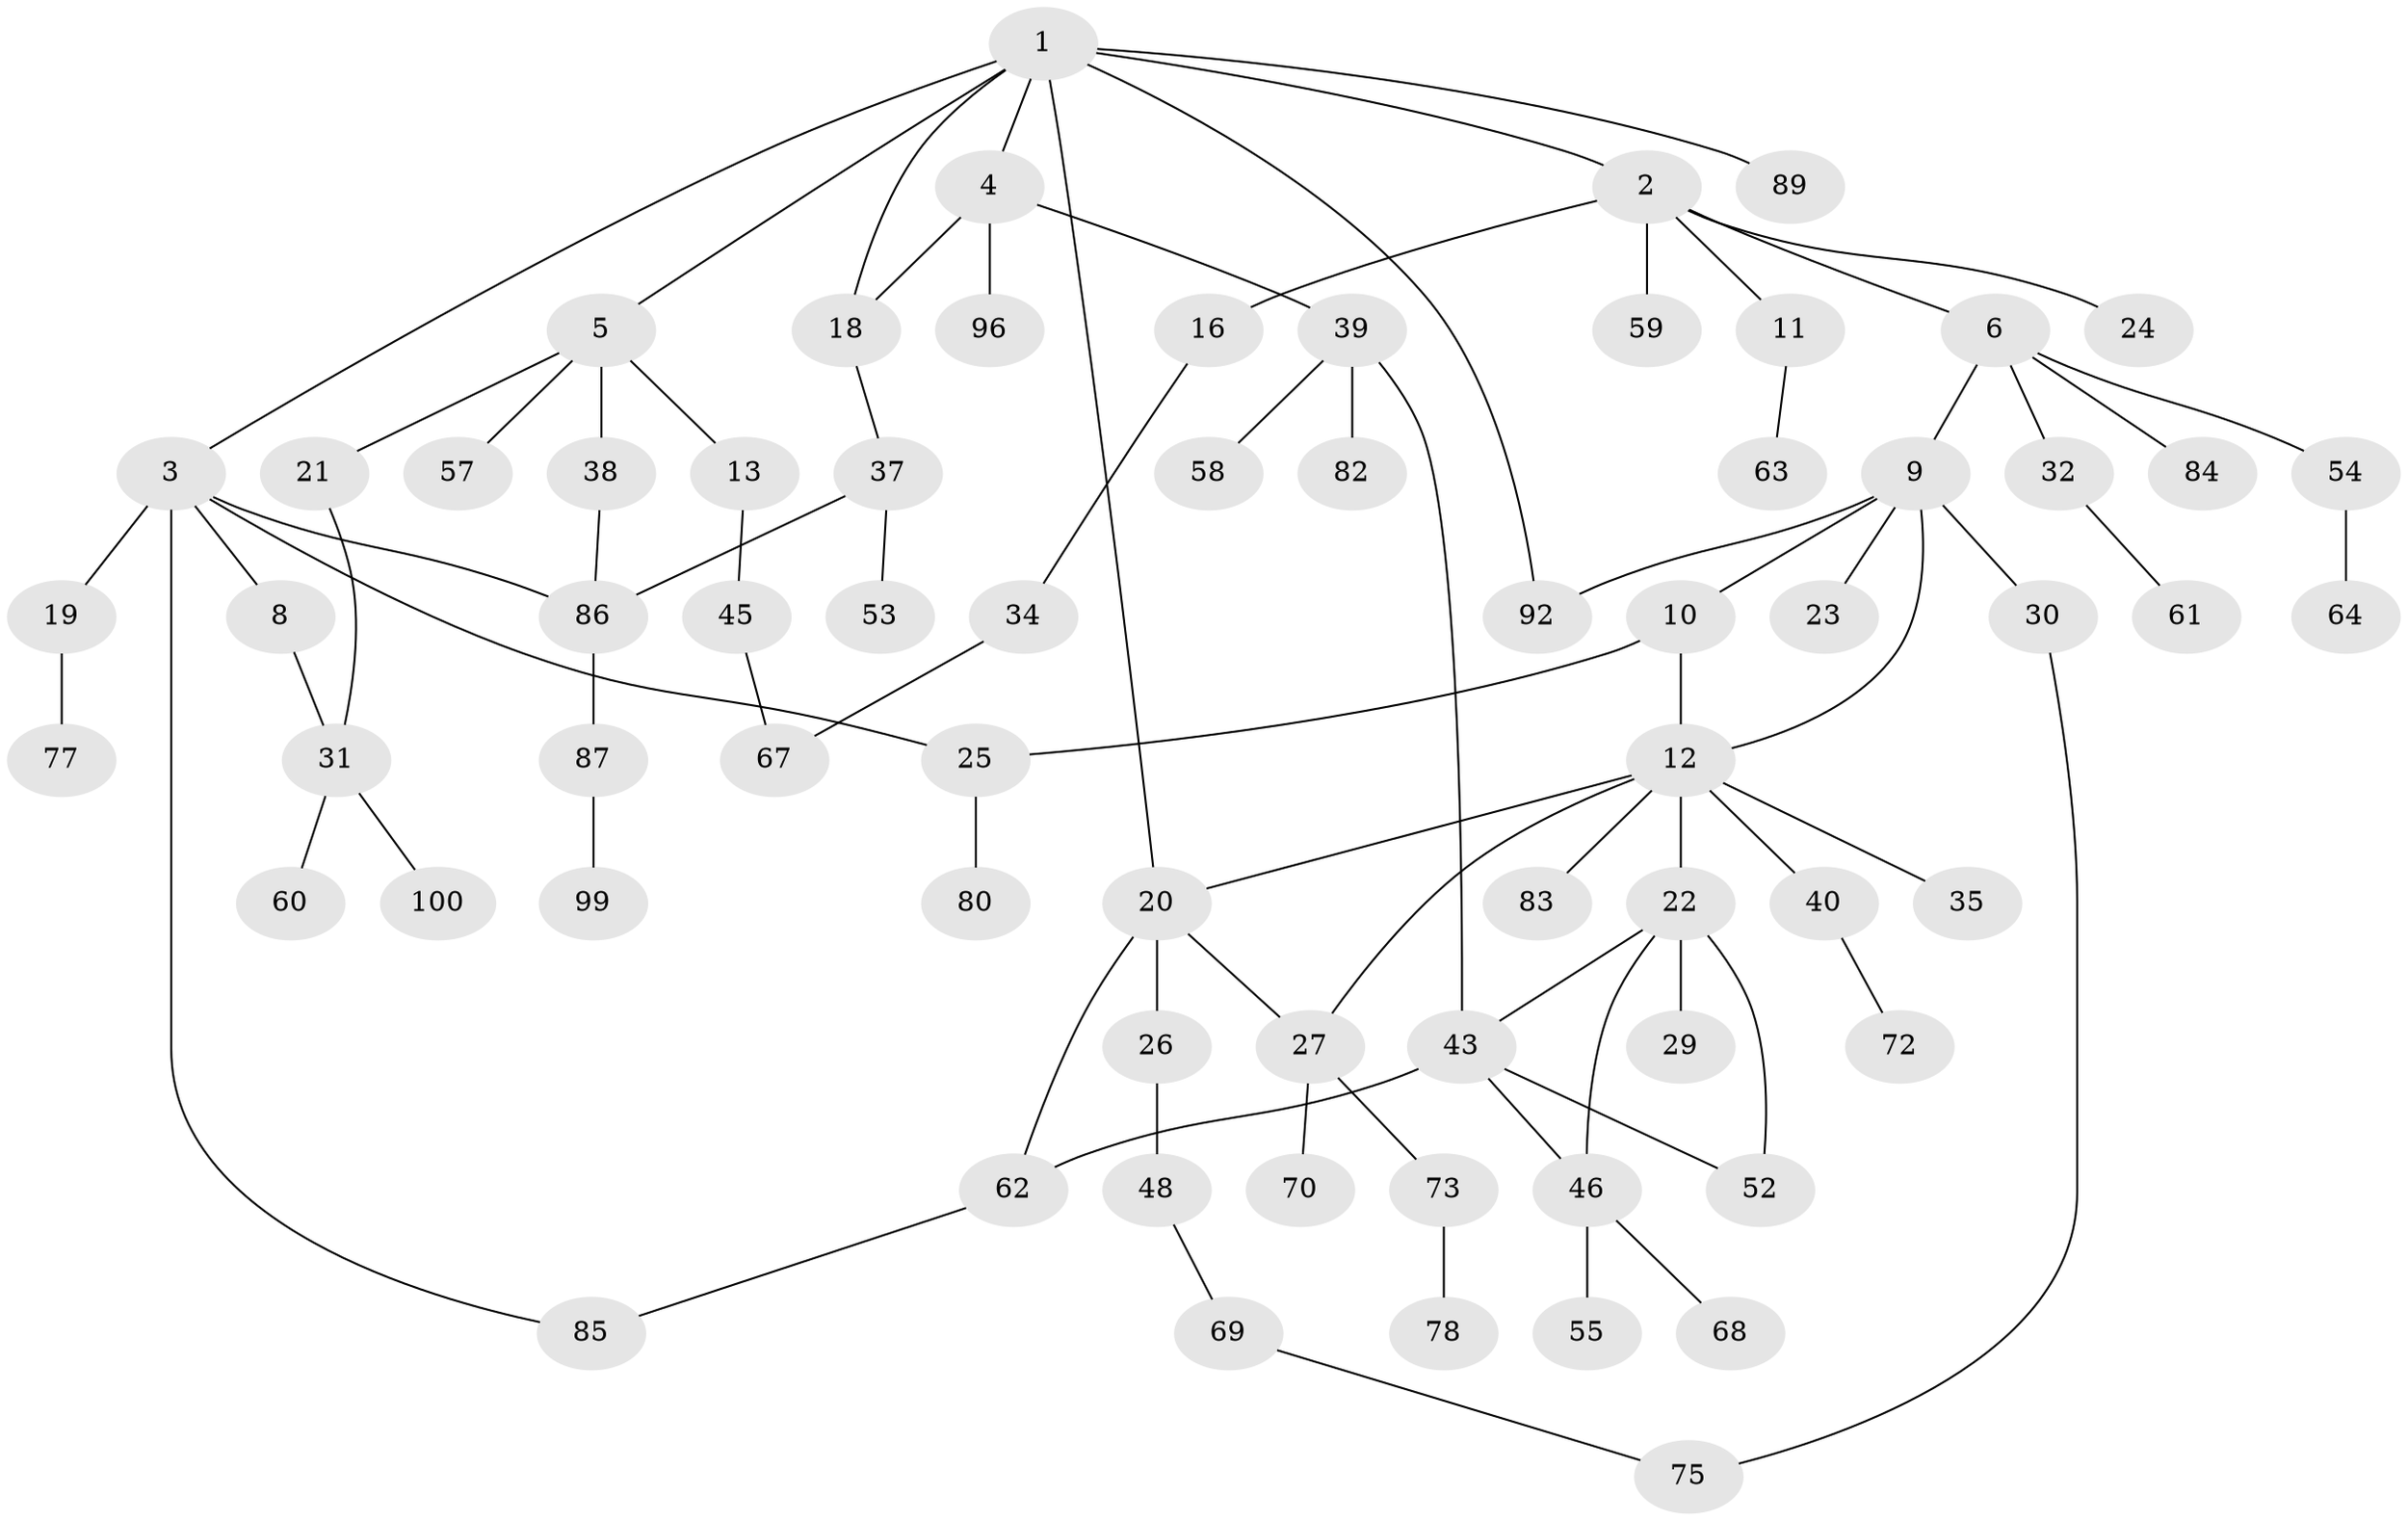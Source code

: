 // Generated by graph-tools (version 1.1) at 2025/23/03/03/25 07:23:34]
// undirected, 70 vertices, 85 edges
graph export_dot {
graph [start="1"]
  node [color=gray90,style=filled];
  1 [super="+47"];
  2 [super="+44"];
  3 [super="+42"];
  4 [super="+97"];
  5 [super="+14"];
  6 [super="+7"];
  8 [super="+41"];
  9 [super="+15"];
  10;
  11 [super="+51"];
  12 [super="+17"];
  13 [super="+90"];
  16;
  18 [super="+98"];
  19 [super="+76"];
  20 [super="+81"];
  21 [super="+65"];
  22 [super="+28"];
  23 [super="+66"];
  24 [super="+95"];
  25 [super="+74"];
  26;
  27 [super="+36"];
  29;
  30;
  31 [super="+33"];
  32 [super="+79"];
  34;
  35;
  37;
  38;
  39 [super="+50"];
  40;
  43 [super="+56"];
  45;
  46 [super="+49"];
  48 [super="+101"];
  52;
  53;
  54;
  55;
  57;
  58;
  59;
  60 [super="+71"];
  61;
  62;
  63;
  64;
  67 [super="+88"];
  68;
  69;
  70;
  72;
  73;
  75 [super="+93"];
  77;
  78;
  80;
  82;
  83;
  84 [super="+91"];
  85;
  86 [super="+94"];
  87;
  89;
  92;
  96;
  99;
  100;
  1 -- 2;
  1 -- 3;
  1 -- 4;
  1 -- 5;
  1 -- 18;
  1 -- 89;
  1 -- 92;
  1 -- 20;
  2 -- 6;
  2 -- 11;
  2 -- 16;
  2 -- 24;
  2 -- 59;
  3 -- 8;
  3 -- 19;
  3 -- 25;
  3 -- 85;
  3 -- 86;
  4 -- 18;
  4 -- 39;
  4 -- 96;
  5 -- 13;
  5 -- 21;
  5 -- 57;
  5 -- 38;
  6 -- 9;
  6 -- 32;
  6 -- 54;
  6 -- 84;
  8 -- 31;
  9 -- 10;
  9 -- 12;
  9 -- 30 [weight=2];
  9 -- 92;
  9 -- 23;
  10 -- 25;
  10 -- 12;
  11 -- 63;
  12 -- 20;
  12 -- 35;
  12 -- 40;
  12 -- 83;
  12 -- 27;
  12 -- 22;
  13 -- 45;
  16 -- 34;
  18 -- 37;
  19 -- 77;
  20 -- 26;
  20 -- 27;
  20 -- 62;
  21 -- 31;
  22 -- 52;
  22 -- 46;
  22 -- 43;
  22 -- 29;
  25 -- 80;
  26 -- 48;
  27 -- 73;
  27 -- 70;
  30 -- 75;
  31 -- 100;
  31 -- 60;
  32 -- 61;
  34 -- 67;
  37 -- 53;
  37 -- 86;
  38 -- 86;
  39 -- 82;
  39 -- 58;
  39 -- 43;
  40 -- 72;
  43 -- 52;
  43 -- 62;
  43 -- 46;
  45 -- 67;
  46 -- 68;
  46 -- 55;
  48 -- 69;
  54 -- 64;
  62 -- 85;
  69 -- 75;
  73 -- 78;
  86 -- 87;
  87 -- 99;
}
